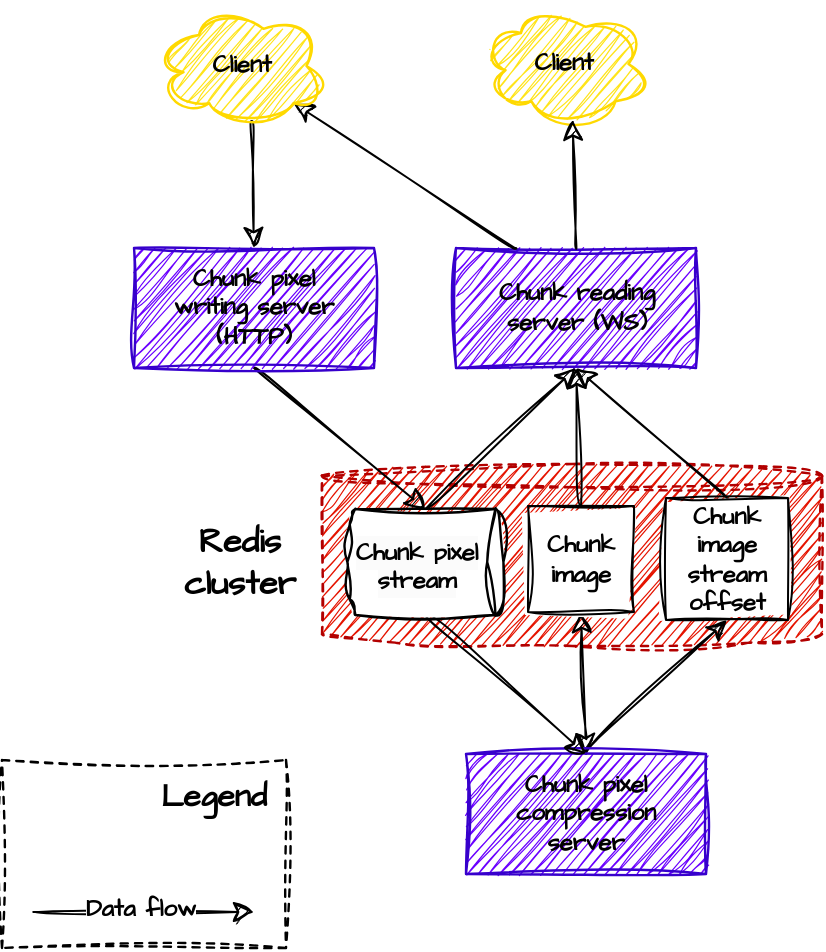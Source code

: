 <mxfile version="25.0.3">
  <diagram id="u57AqEZIpZNnvEgRTM_I" name="Страница — 1">
    <mxGraphModel dx="1205" dy="603" grid="1" gridSize="10" guides="1" tooltips="1" connect="1" arrows="1" fold="1" page="1" pageScale="1" pageWidth="1" pageHeight="1" math="0" shadow="0">
      <root>
        <mxCell id="0" />
        <mxCell id="1" parent="0" />
        <mxCell id="4hBZCaStK4hO_Ke5i-zd-10" style="edgeStyle=none;curved=1;rounded=0;sketch=1;hachureGap=4;jiggle=2;curveFitting=1;orthogonalLoop=1;jettySize=auto;html=1;fontFamily=Architects Daughter;fontSource=https%3A%2F%2Ffonts.googleapis.com%2Fcss%3Ffamily%3DArchitects%2BDaughter;fontSize=12;startSize=8;endSize=8;entryX=0.5;entryY=0;entryDx=0;entryDy=0;exitX=0.55;exitY=0.95;exitDx=0;exitDy=0;exitPerimeter=0;" parent="1" source="4hBZCaStK4hO_Ke5i-zd-84" target="yxo4z1HfknEnFU_19XpC-2" edge="1">
          <mxGeometry relative="1" as="geometry">
            <mxPoint x="-287" y="12.854" as="sourcePoint" />
            <mxPoint x="-134.126" y="32" as="targetPoint" />
          </mxGeometry>
        </mxCell>
        <mxCell id="4hBZCaStK4hO_Ke5i-zd-17" value="" style="shape=cylinder3;whiteSpace=wrap;html=1;boundedLbl=1;backgroundOutline=1;size=5.793;sketch=1;hachureGap=4;jiggle=2;curveFitting=1;fontFamily=Architects Daughter;fontSource=https%3A%2F%2Ffonts.googleapis.com%2Fcss%3Ffamily%3DArchitects%2BDaughter;fontStyle=0;dashed=1;strokeColor=#B20000;fillColor=#e51400;fontColor=#ffffff;strokeWidth=1.2;" parent="1" vertex="1">
          <mxGeometry x="-280" y="196" width="250" height="91" as="geometry" />
        </mxCell>
        <mxCell id="4hBZCaStK4hO_Ke5i-zd-23" style="edgeStyle=none;curved=1;rounded=0;sketch=1;hachureGap=4;jiggle=2;curveFitting=1;orthogonalLoop=1;jettySize=auto;html=1;exitX=0.5;exitY=1;exitDx=0;exitDy=0;fontFamily=Architects Daughter;fontSource=https%3A%2F%2Ffonts.googleapis.com%2Fcss%3Ffamily%3DArchitects%2BDaughter;fontSize=12;startSize=8;endSize=8;entryX=0;entryY=0.5;entryDx=0;entryDy=0;entryPerimeter=0;" parent="1" source="yxo4z1HfknEnFU_19XpC-2" target="yebdUftTMpvAP_zZqaQb-59" edge="1">
          <mxGeometry relative="1" as="geometry">
            <mxPoint x="-296" y="316.5" as="targetPoint" />
            <Array as="points" />
          </mxGeometry>
        </mxCell>
        <mxCell id="4hBZCaStK4hO_Ke5i-zd-22" value="Chunk&amp;nbsp;&lt;span style=&quot;background-color: initial;&quot;&gt;reading&lt;/span&gt;&lt;div&gt;&lt;span style=&quot;background-color: initial;&quot;&gt;server (WS)&lt;/span&gt;&lt;/div&gt;" style="rounded=0;html=1;sketch=1;hachureGap=4;jiggle=2;curveFitting=1;fontFamily=Architects Daughter;fontSource=https%3A%2F%2Ffonts.googleapis.com%2Fcss%3Ffamily%3DArchitects%2BDaughter;fontSize=12;strokeColor=#3700CC;align=center;verticalAlign=middle;fontColor=#000000;fillColor=#6a00ff;fontStyle=1;strokeWidth=1.2;" parent="1" vertex="1">
          <mxGeometry x="-213" y="88" width="120" height="60" as="geometry" />
        </mxCell>
        <mxCell id="4hBZCaStK4hO_Ke5i-zd-24" value="Redis&lt;div&gt;&lt;span style=&quot;background-color: initial;&quot;&gt;cluster&lt;/span&gt;&lt;/div&gt;" style="text;html=1;align=center;verticalAlign=middle;whiteSpace=wrap;rounded=0;fontSize=17;fontFamily=Architects Daughter;fontSource=https%3A%2F%2Ffonts.googleapis.com%2Fcss%3Ffamily%3DArchitects%2BDaughter;fontStyle=1" parent="1" vertex="1">
          <mxGeometry x="-367" y="230" width="92" height="30" as="geometry" />
        </mxCell>
        <mxCell id="4hBZCaStK4hO_Ke5i-zd-37" style="edgeStyle=none;curved=1;rounded=0;sketch=1;hachureGap=4;jiggle=2;curveFitting=1;orthogonalLoop=1;jettySize=auto;html=1;exitX=0.25;exitY=0;exitDx=0;exitDy=0;entryX=0.8;entryY=0.8;entryDx=0;entryDy=0;entryPerimeter=0;fontFamily=Architects Daughter;fontSource=https%3A%2F%2Ffonts.googleapis.com%2Fcss%3Ffamily%3DArchitects%2BDaughter;fontSize=12;startSize=8;endSize=8;" parent="1" source="4hBZCaStK4hO_Ke5i-zd-22" target="4hBZCaStK4hO_Ke5i-zd-84" edge="1">
          <mxGeometry relative="1" as="geometry">
            <mxPoint x="-287" y="-12" as="targetPoint" />
          </mxGeometry>
        </mxCell>
        <mxCell id="yebdUftTMpvAP_zZqaQb-71" value="" style="edgeStyle=none;curved=1;rounded=0;sketch=1;hachureGap=4;jiggle=2;curveFitting=1;orthogonalLoop=1;jettySize=auto;html=1;entryX=0.5;entryY=1;entryDx=0;entryDy=0;fontFamily=Architects Daughter;fontSource=https%3A%2F%2Ffonts.googleapis.com%2Fcss%3Ffamily%3DArchitects%2BDaughter;fontSize=12;startSize=8;endSize=8;fontStyle=1;startArrow=classic;startFill=1;exitX=0.5;exitY=0;exitDx=0;exitDy=0;" edge="1" parent="1" source="4hBZCaStK4hO_Ke5i-zd-49" target="yebdUftTMpvAP_zZqaQb-52">
          <mxGeometry x="0.351" y="1" relative="1" as="geometry">
            <mxPoint x="-164" y="347" as="sourcePoint" />
            <mxPoint as="offset" />
          </mxGeometry>
        </mxCell>
        <mxCell id="yebdUftTMpvAP_zZqaQb-86" style="edgeStyle=none;curved=1;rounded=0;sketch=1;hachureGap=4;jiggle=2;curveFitting=1;orthogonalLoop=1;jettySize=auto;html=1;exitX=0.5;exitY=0;exitDx=0;exitDy=0;entryX=0.5;entryY=1;entryDx=0;entryDy=0;fontFamily=Architects Daughter;fontSource=https%3A%2F%2Ffonts.googleapis.com%2Fcss%3Ffamily%3DArchitects%2BDaughter;fontSize=12;startSize=8;endSize=8;" edge="1" parent="1" source="4hBZCaStK4hO_Ke5i-zd-49" target="yebdUftTMpvAP_zZqaQb-63">
          <mxGeometry relative="1" as="geometry" />
        </mxCell>
        <mxCell id="4hBZCaStK4hO_Ke5i-zd-49" value="Chunk pixel compression&lt;div&gt;server&lt;/div&gt;" style="rounded=0;whiteSpace=wrap;html=1;sketch=1;hachureGap=4;jiggle=2;curveFitting=1;fontFamily=Architects Daughter;fontSource=https%3A%2F%2Ffonts.googleapis.com%2Fcss%3Ffamily%3DArchitects%2BDaughter;fillColor=#6a00ff;strokeColor=#3700CC;align=center;verticalAlign=middle;fontSize=12;fontColor=#000000;fontStyle=1;strokeWidth=1.2;" parent="1" vertex="1">
          <mxGeometry x="-208" y="341" width="120" height="60" as="geometry" />
        </mxCell>
        <mxCell id="4hBZCaStK4hO_Ke5i-zd-84" value="Client" style="ellipse;shape=cloud;whiteSpace=wrap;html=1;sketch=1;hachureGap=4;jiggle=2;curveFitting=1;fontFamily=Architects Daughter;fontSource=https%3A%2F%2Ffonts.googleapis.com%2Fcss%3Ffamily%3DArchitects%2BDaughter;fontStyle=1;fillColor=#ffe41a;strokeColor=#ffd900;fontColor=#000000;gradientColor=none;strokeWidth=1.2;" parent="1" vertex="1">
          <mxGeometry x="-363" y="-34" width="86" height="62" as="geometry" />
        </mxCell>
        <mxCell id="yxo4z1HfknEnFU_19XpC-2" value="&lt;span style=&quot;text-wrap-mode: nowrap;&quot;&gt;Chunk pixel&lt;/span&gt;&lt;div&gt;&lt;span style=&quot;background-color: initial; text-wrap-mode: nowrap;&quot;&gt;writing&lt;/span&gt;&lt;span style=&quot;background-color: initial; text-wrap-mode: nowrap;&quot;&gt;&amp;nbsp;server (HTTP)&lt;/span&gt;&lt;/div&gt;" style="rounded=0;html=1;sketch=1;hachureGap=4;jiggle=2;curveFitting=1;fontFamily=Architects Daughter;fontSource=https%3A%2F%2Ffonts.googleapis.com%2Fcss%3Ffamily%3DArchitects%2BDaughter;whiteSpace=wrap;fontSize=12;strokeColor=#3700CC;align=center;verticalAlign=middle;fontColor=#000000;fillColor=#6a00ff;fontStyle=1;strokeWidth=1.2;" parent="1" vertex="1">
          <mxGeometry x="-374" y="88" width="120" height="60" as="geometry" />
        </mxCell>
        <mxCell id="yxo4z1HfknEnFU_19XpC-3" value="Client" style="ellipse;shape=cloud;whiteSpace=wrap;html=1;sketch=1;hachureGap=4;jiggle=2;curveFitting=1;fontFamily=Architects Daughter;fontSource=https%3A%2F%2Ffonts.googleapis.com%2Fcss%3Ffamily%3DArchitects%2BDaughter;fontStyle=1;fillColor=#ffe41a;strokeColor=#ffd900;fontColor=#000000;gradientColor=none;strokeWidth=1.2;" parent="1" vertex="1">
          <mxGeometry x="-202" y="-35" width="86" height="62" as="geometry" />
        </mxCell>
        <mxCell id="yxo4z1HfknEnFU_19XpC-4" style="edgeStyle=none;curved=1;rounded=0;sketch=1;hachureGap=4;jiggle=2;curveFitting=1;orthogonalLoop=1;jettySize=auto;html=1;exitX=0.5;exitY=0;exitDx=0;exitDy=0;entryX=0.55;entryY=0.95;entryDx=0;entryDy=0;entryPerimeter=0;fontFamily=Architects Daughter;fontSource=https%3A%2F%2Ffonts.googleapis.com%2Fcss%3Ffamily%3DArchitects%2BDaughter;fontSize=12;startSize=8;endSize=8;" parent="1" source="4hBZCaStK4hO_Ke5i-zd-22" target="yxo4z1HfknEnFU_19XpC-3" edge="1">
          <mxGeometry relative="1" as="geometry">
            <mxPoint x="-285" y="18" as="targetPoint" />
            <mxPoint x="-197" y="88" as="sourcePoint" />
          </mxGeometry>
        </mxCell>
        <mxCell id="yebdUftTMpvAP_zZqaQb-15" value="" style="edgeStyle=none;curved=1;rounded=0;sketch=1;hachureGap=4;jiggle=2;curveFitting=1;orthogonalLoop=1;jettySize=auto;html=1;exitX=0;exitY=0.5;exitDx=0;exitDy=0;fontFamily=Architects Daughter;fontSource=https%3A%2F%2Ffonts.googleapis.com%2Fcss%3Ffamily%3DArchitects%2BDaughter;fontSize=12;startSize=8;endSize=8;fontStyle=1;exitPerimeter=0;entryX=0.5;entryY=1;entryDx=0;entryDy=0;" edge="1" parent="1" source="yebdUftTMpvAP_zZqaQb-59" target="4hBZCaStK4hO_Ke5i-zd-22">
          <mxGeometry x="0.302" y="-1" relative="1" as="geometry">
            <mxPoint x="-213" y="316.5" as="sourcePoint" />
            <mxPoint x="-212" y="141" as="targetPoint" />
            <Array as="points" />
            <mxPoint as="offset" />
          </mxGeometry>
        </mxCell>
        <mxCell id="yebdUftTMpvAP_zZqaQb-87" style="edgeStyle=none;curved=1;rounded=0;sketch=1;hachureGap=4;jiggle=2;curveFitting=1;orthogonalLoop=1;jettySize=auto;html=1;exitX=0.5;exitY=0;exitDx=0;exitDy=0;entryX=0.5;entryY=1;entryDx=0;entryDy=0;fontFamily=Architects Daughter;fontSource=https%3A%2F%2Ffonts.googleapis.com%2Fcss%3Ffamily%3DArchitects%2BDaughter;fontSize=12;startSize=8;endSize=8;" edge="1" parent="1" source="yebdUftTMpvAP_zZqaQb-52" target="4hBZCaStK4hO_Ke5i-zd-22">
          <mxGeometry relative="1" as="geometry" />
        </mxCell>
        <mxCell id="yebdUftTMpvAP_zZqaQb-52" value="Chunk image" style="whiteSpace=wrap;html=1;aspect=fixed;sketch=1;hachureGap=4;jiggle=2;curveFitting=1;fontFamily=Architects Daughter;fontSource=https%3A%2F%2Ffonts.googleapis.com%2Fcss%3Ffamily%3DArchitects%2BDaughter;fontStyle=1" vertex="1" parent="1">
          <mxGeometry x="-177" y="217" width="53" height="53" as="geometry" />
        </mxCell>
        <mxCell id="yebdUftTMpvAP_zZqaQb-88" style="edgeStyle=none;curved=1;rounded=0;sketch=1;hachureGap=4;jiggle=2;curveFitting=1;orthogonalLoop=1;jettySize=auto;html=1;exitX=0.5;exitY=0;exitDx=0;exitDy=0;fontFamily=Architects Daughter;fontSource=https%3A%2F%2Ffonts.googleapis.com%2Fcss%3Ffamily%3DArchitects%2BDaughter;fontSize=12;startSize=8;endSize=8;entryX=0.5;entryY=1;entryDx=0;entryDy=0;" edge="1" parent="1" source="yebdUftTMpvAP_zZqaQb-63" target="4hBZCaStK4hO_Ke5i-zd-22">
          <mxGeometry relative="1" as="geometry">
            <mxPoint x="-120" y="160" as="targetPoint" />
          </mxGeometry>
        </mxCell>
        <mxCell id="yebdUftTMpvAP_zZqaQb-63" value="Chunk image&lt;div&gt;stream offset&lt;/div&gt;" style="whiteSpace=wrap;html=1;aspect=fixed;sketch=1;hachureGap=4;jiggle=2;curveFitting=1;fontFamily=Architects Daughter;fontSource=https%3A%2F%2Ffonts.googleapis.com%2Fcss%3Ffamily%3DArchitects%2BDaughter;fontStyle=1" vertex="1" parent="1">
          <mxGeometry x="-108" y="213" width="61" height="61" as="geometry" />
        </mxCell>
        <mxCell id="yebdUftTMpvAP_zZqaQb-84" style="edgeStyle=none;curved=1;rounded=0;sketch=1;hachureGap=4;jiggle=2;curveFitting=1;orthogonalLoop=1;jettySize=auto;html=1;exitX=1;exitY=0.5;exitDx=0;exitDy=0;exitPerimeter=0;entryX=0.5;entryY=0;entryDx=0;entryDy=0;fontFamily=Architects Daughter;fontSource=https%3A%2F%2Ffonts.googleapis.com%2Fcss%3Ffamily%3DArchitects%2BDaughter;fontSize=12;startSize=8;endSize=8;" edge="1" parent="1" source="yebdUftTMpvAP_zZqaQb-59" target="4hBZCaStK4hO_Ke5i-zd-49">
          <mxGeometry relative="1" as="geometry" />
        </mxCell>
        <mxCell id="yebdUftTMpvAP_zZqaQb-59" value="" style="shape=cylinder3;whiteSpace=wrap;html=1;boundedLbl=1;backgroundOutline=1;size=4.049;sketch=1;hachureGap=4;jiggle=2;curveFitting=1;fontFamily=Architects Daughter;fontSource=https%3A%2F%2Ffonts.googleapis.com%2Fcss%3Ffamily%3DArchitects%2BDaughter;fontStyle=1;rotation=90;labelPosition=center;verticalLabelPosition=middle;align=center;verticalAlign=middle;container=0;strokeWidth=1.2;strokeColor=default;textDirection=ltr;" vertex="1" parent="1">
          <mxGeometry x="-254.8" y="206" width="53" height="78.02" as="geometry" />
        </mxCell>
        <mxCell id="yebdUftTMpvAP_zZqaQb-61" value="&lt;span style=&quot;color: rgb(0, 0, 0); font-family: &amp;quot;Architects Daughter&amp;quot;; font-size: 12px; font-style: normal; font-variant-ligatures: normal; font-variant-caps: normal; font-weight: 700; letter-spacing: normal; orphans: 2; text-indent: 0px; text-transform: none; widows: 2; word-spacing: 0px; -webkit-text-stroke-width: 0px; white-space: normal; background-color: rgb(251, 251, 251); text-decoration-thickness: initial; text-decoration-style: initial; text-decoration-color: initial; float: none; display: inline !important;&quot;&gt;Chunk pixel&lt;/span&gt;&lt;div style=&quot;&quot;&gt;&lt;span style=&quot;color: rgb(0, 0, 0); font-family: &amp;quot;Architects Daughter&amp;quot;; font-size: 12px; font-style: normal; font-variant-ligatures: normal; font-variant-caps: normal; font-weight: 700; letter-spacing: normal; orphans: 2; text-indent: 0px; text-transform: none; widows: 2; word-spacing: 0px; -webkit-text-stroke-width: 0px; white-space: normal; background-color: rgb(251, 251, 251); text-decoration-thickness: initial; text-decoration-style: initial; text-decoration-color: initial; float: none; display: inline !important;&quot;&gt;stream&lt;/span&gt;&lt;/div&gt;" style="text;whiteSpace=wrap;html=1;fontFamily=Architects Daughter;fontSource=https%3A%2F%2Ffonts.googleapis.com%2Fcss%3Ffamily%3DArchitects%2BDaughter;align=center;" vertex="1" parent="1">
          <mxGeometry x="-268.32" y="226.65" width="71.32" height="28" as="geometry" />
        </mxCell>
        <mxCell id="yebdUftTMpvAP_zZqaQb-89" value="" style="group" vertex="1" connectable="0" parent="1">
          <mxGeometry x="-440" y="344" width="142" height="94" as="geometry" />
        </mxCell>
        <mxCell id="yebdUftTMpvAP_zZqaQb-72" value="" style="rounded=0;whiteSpace=wrap;html=1;sketch=1;hachureGap=4;jiggle=2;curveFitting=1;fontFamily=Architects Daughter;fontSource=https%3A%2F%2Ffonts.googleapis.com%2Fcss%3Ffamily%3DArchitects%2BDaughter;fillColor=none;dashed=1;strokeWidth=1.2;" vertex="1" parent="yebdUftTMpvAP_zZqaQb-89">
          <mxGeometry width="142" height="94" as="geometry" />
        </mxCell>
        <mxCell id="yebdUftTMpvAP_zZqaQb-73" value="Legend" style="text;html=1;align=center;verticalAlign=middle;whiteSpace=wrap;rounded=0;fontSize=16;fontFamily=Architects Daughter;fontSource=https%3A%2F%2Ffonts.googleapis.com%2Fcss%3Ffamily%3DArchitects%2BDaughter;fontStyle=1" vertex="1" parent="yebdUftTMpvAP_zZqaQb-89">
          <mxGeometry x="76" y="3" width="60" height="30" as="geometry" />
        </mxCell>
        <mxCell id="yebdUftTMpvAP_zZqaQb-80" style="edgeStyle=none;curved=1;rounded=0;sketch=1;hachureGap=4;jiggle=2;curveFitting=1;orthogonalLoop=1;jettySize=auto;html=1;fontFamily=Architects Daughter;fontSource=https%3A%2F%2Ffonts.googleapis.com%2Fcss%3Ffamily%3DArchitects%2BDaughter;fontSize=12;startSize=8;endSize=8;" edge="1" parent="yebdUftTMpvAP_zZqaQb-89">
          <mxGeometry relative="1" as="geometry">
            <mxPoint x="126" y="76" as="targetPoint" />
            <mxPoint x="16" y="76" as="sourcePoint" />
            <Array as="points" />
          </mxGeometry>
        </mxCell>
        <mxCell id="yebdUftTMpvAP_zZqaQb-81" value="Data flow" style="edgeLabel;html=1;align=center;verticalAlign=middle;resizable=0;points=[];fontSize=12;sketch=1;hachureGap=4;jiggle=2;curveFitting=1;fontFamily=Architects Daughter;fontSource=https%3A%2F%2Ffonts.googleapis.com%2Fcss%3Ffamily%3DArchitects%2BDaughter;fontStyle=1" vertex="1" connectable="0" parent="yebdUftTMpvAP_zZqaQb-80">
          <mxGeometry x="-0.216" relative="1" as="geometry">
            <mxPoint x="10" y="-1" as="offset" />
          </mxGeometry>
        </mxCell>
      </root>
    </mxGraphModel>
  </diagram>
</mxfile>
